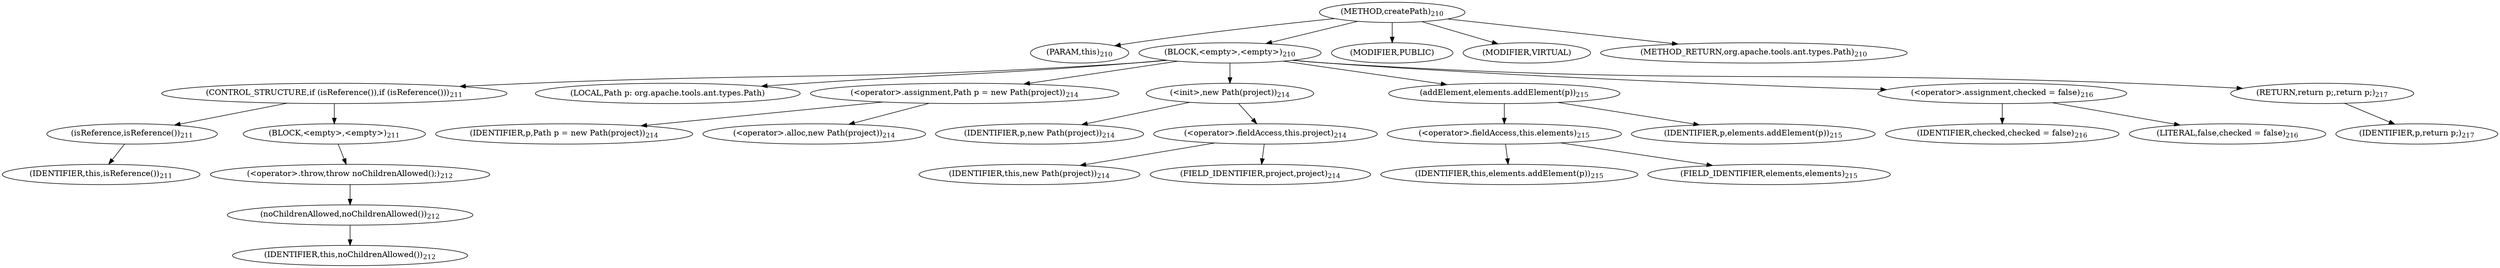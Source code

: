 digraph "createPath" {  
"312" [label = <(METHOD,createPath)<SUB>210</SUB>> ]
"47" [label = <(PARAM,this)<SUB>210</SUB>> ]
"313" [label = <(BLOCK,&lt;empty&gt;,&lt;empty&gt;)<SUB>210</SUB>> ]
"314" [label = <(CONTROL_STRUCTURE,if (isReference()),if (isReference()))<SUB>211</SUB>> ]
"315" [label = <(isReference,isReference())<SUB>211</SUB>> ]
"46" [label = <(IDENTIFIER,this,isReference())<SUB>211</SUB>> ]
"316" [label = <(BLOCK,&lt;empty&gt;,&lt;empty&gt;)<SUB>211</SUB>> ]
"317" [label = <(&lt;operator&gt;.throw,throw noChildrenAllowed();)<SUB>212</SUB>> ]
"318" [label = <(noChildrenAllowed,noChildrenAllowed())<SUB>212</SUB>> ]
"48" [label = <(IDENTIFIER,this,noChildrenAllowed())<SUB>212</SUB>> ]
"50" [label = <(LOCAL,Path p: org.apache.tools.ant.types.Path)> ]
"319" [label = <(&lt;operator&gt;.assignment,Path p = new Path(project))<SUB>214</SUB>> ]
"320" [label = <(IDENTIFIER,p,Path p = new Path(project))<SUB>214</SUB>> ]
"321" [label = <(&lt;operator&gt;.alloc,new Path(project))<SUB>214</SUB>> ]
"322" [label = <(&lt;init&gt;,new Path(project))<SUB>214</SUB>> ]
"49" [label = <(IDENTIFIER,p,new Path(project))<SUB>214</SUB>> ]
"323" [label = <(&lt;operator&gt;.fieldAccess,this.project)<SUB>214</SUB>> ]
"324" [label = <(IDENTIFIER,this,new Path(project))<SUB>214</SUB>> ]
"325" [label = <(FIELD_IDENTIFIER,project,project)<SUB>214</SUB>> ]
"326" [label = <(addElement,elements.addElement(p))<SUB>215</SUB>> ]
"327" [label = <(&lt;operator&gt;.fieldAccess,this.elements)<SUB>215</SUB>> ]
"328" [label = <(IDENTIFIER,this,elements.addElement(p))<SUB>215</SUB>> ]
"329" [label = <(FIELD_IDENTIFIER,elements,elements)<SUB>215</SUB>> ]
"330" [label = <(IDENTIFIER,p,elements.addElement(p))<SUB>215</SUB>> ]
"331" [label = <(&lt;operator&gt;.assignment,checked = false)<SUB>216</SUB>> ]
"332" [label = <(IDENTIFIER,checked,checked = false)<SUB>216</SUB>> ]
"333" [label = <(LITERAL,false,checked = false)<SUB>216</SUB>> ]
"334" [label = <(RETURN,return p;,return p;)<SUB>217</SUB>> ]
"335" [label = <(IDENTIFIER,p,return p;)<SUB>217</SUB>> ]
"336" [label = <(MODIFIER,PUBLIC)> ]
"337" [label = <(MODIFIER,VIRTUAL)> ]
"338" [label = <(METHOD_RETURN,org.apache.tools.ant.types.Path)<SUB>210</SUB>> ]
  "312" -> "47" 
  "312" -> "313" 
  "312" -> "336" 
  "312" -> "337" 
  "312" -> "338" 
  "313" -> "314" 
  "313" -> "50" 
  "313" -> "319" 
  "313" -> "322" 
  "313" -> "326" 
  "313" -> "331" 
  "313" -> "334" 
  "314" -> "315" 
  "314" -> "316" 
  "315" -> "46" 
  "316" -> "317" 
  "317" -> "318" 
  "318" -> "48" 
  "319" -> "320" 
  "319" -> "321" 
  "322" -> "49" 
  "322" -> "323" 
  "323" -> "324" 
  "323" -> "325" 
  "326" -> "327" 
  "326" -> "330" 
  "327" -> "328" 
  "327" -> "329" 
  "331" -> "332" 
  "331" -> "333" 
  "334" -> "335" 
}
